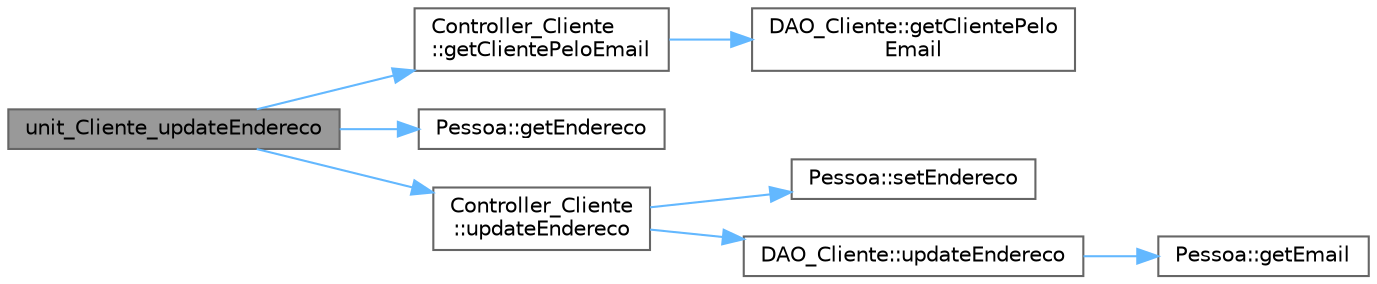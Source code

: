 digraph "unit_Cliente_updateEndereco"
{
 // LATEX_PDF_SIZE
  bgcolor="transparent";
  edge [fontname=Helvetica,fontsize=10,labelfontname=Helvetica,labelfontsize=10];
  node [fontname=Helvetica,fontsize=10,shape=box,height=0.2,width=0.4];
  rankdir="LR";
  Node1 [id="Node000001",label="unit_Cliente_updateEndereco",height=0.2,width=0.4,color="gray40", fillcolor="grey60", style="filled", fontcolor="black",tooltip="Testa a função updateEndereco da classe Controller_Cliente."];
  Node1 -> Node2 [id="edge1_Node000001_Node000002",color="steelblue1",style="solid",tooltip=" "];
  Node2 [id="Node000002",label="Controller_Cliente\l::getClientePeloEmail",height=0.2,width=0.4,color="grey40", fillcolor="white", style="filled",URL="$class_controller___cliente.html#a430b1b15e43e946fa30a01ccb214f011",tooltip="Obtém um objeto Cliente pelo email."];
  Node2 -> Node3 [id="edge2_Node000002_Node000003",color="steelblue1",style="solid",tooltip=" "];
  Node3 [id="Node000003",label="DAO_Cliente::getClientePelo\lEmail",height=0.2,width=0.4,color="grey40", fillcolor="white", style="filled",URL="$class_d_a_o___cliente.html#a84c8757d33e52dbb6a8c7393770a011a",tooltip="Obtém um objeto Cliente pelo email."];
  Node1 -> Node4 [id="edge3_Node000001_Node000004",color="steelblue1",style="solid",tooltip=" "];
  Node4 [id="Node000004",label="Pessoa::getEndereco",height=0.2,width=0.4,color="grey40", fillcolor="white", style="filled",URL="$class_pessoa.html#aa967da81cd69e69f981e43c44b86c7ba",tooltip=" "];
  Node1 -> Node5 [id="edge4_Node000001_Node000005",color="steelblue1",style="solid",tooltip=" "];
  Node5 [id="Node000005",label="Controller_Cliente\l::updateEndereco",height=0.2,width=0.4,color="grey40", fillcolor="white", style="filled",URL="$class_controller___cliente.html#acc32d5b1dd8f244141b9f4ff8a9ebd41",tooltip="Atualiza o endereço do cliente."];
  Node5 -> Node6 [id="edge5_Node000005_Node000006",color="steelblue1",style="solid",tooltip=" "];
  Node6 [id="Node000006",label="Pessoa::setEndereco",height=0.2,width=0.4,color="grey40", fillcolor="white", style="filled",URL="$class_pessoa.html#a6aa0ad8f527cb91723eac25acdb46ec5",tooltip=" "];
  Node5 -> Node7 [id="edge6_Node000005_Node000007",color="steelblue1",style="solid",tooltip=" "];
  Node7 [id="Node000007",label="DAO_Cliente::updateEndereco",height=0.2,width=0.4,color="grey40", fillcolor="white", style="filled",URL="$class_d_a_o___cliente.html#a941ed756a1b1ec8a0779245b3a2b3463",tooltip="Atualiza o endereço do cliente."];
  Node7 -> Node8 [id="edge7_Node000007_Node000008",color="steelblue1",style="solid",tooltip=" "];
  Node8 [id="Node000008",label="Pessoa::getEmail",height=0.2,width=0.4,color="grey40", fillcolor="white", style="filled",URL="$class_pessoa.html#a0fe937f9358dd92f73441c3288e46500",tooltip=" "];
}
